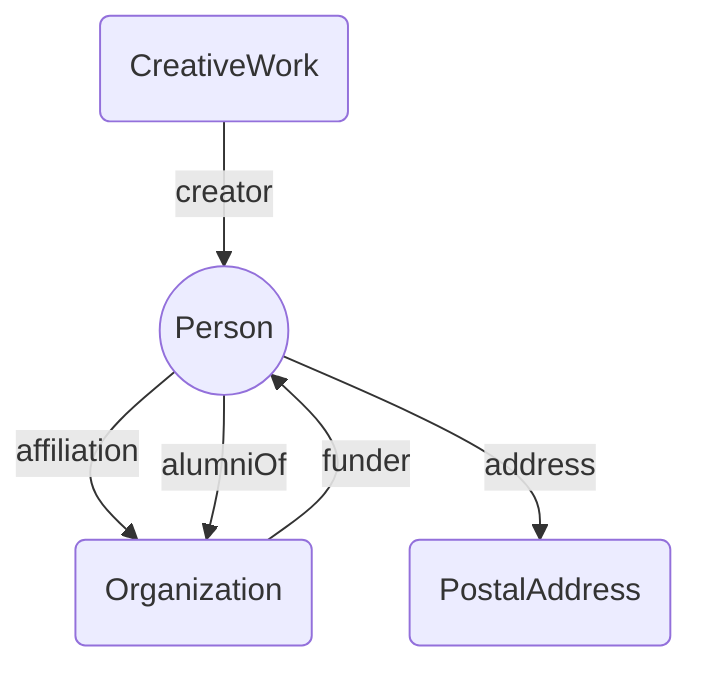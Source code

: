 graph 
P((Person)) -- affiliation --> O(Organisation)
%% P((Person)) -- identifier --> PI(PropertyValue)

P((Person)) -- alumniOf --> O(Organization)
%% O(Organization) -- identifier --> OI(PropertyValue)

P((Person)) -- address --> PO(PostalAddress)

W(CreativeWork) -- creator --> P((Person))
%% W(CreativeWork) -- identifier --> WI(PropertyValue)

O(Organization) -- funder --> P((Person))